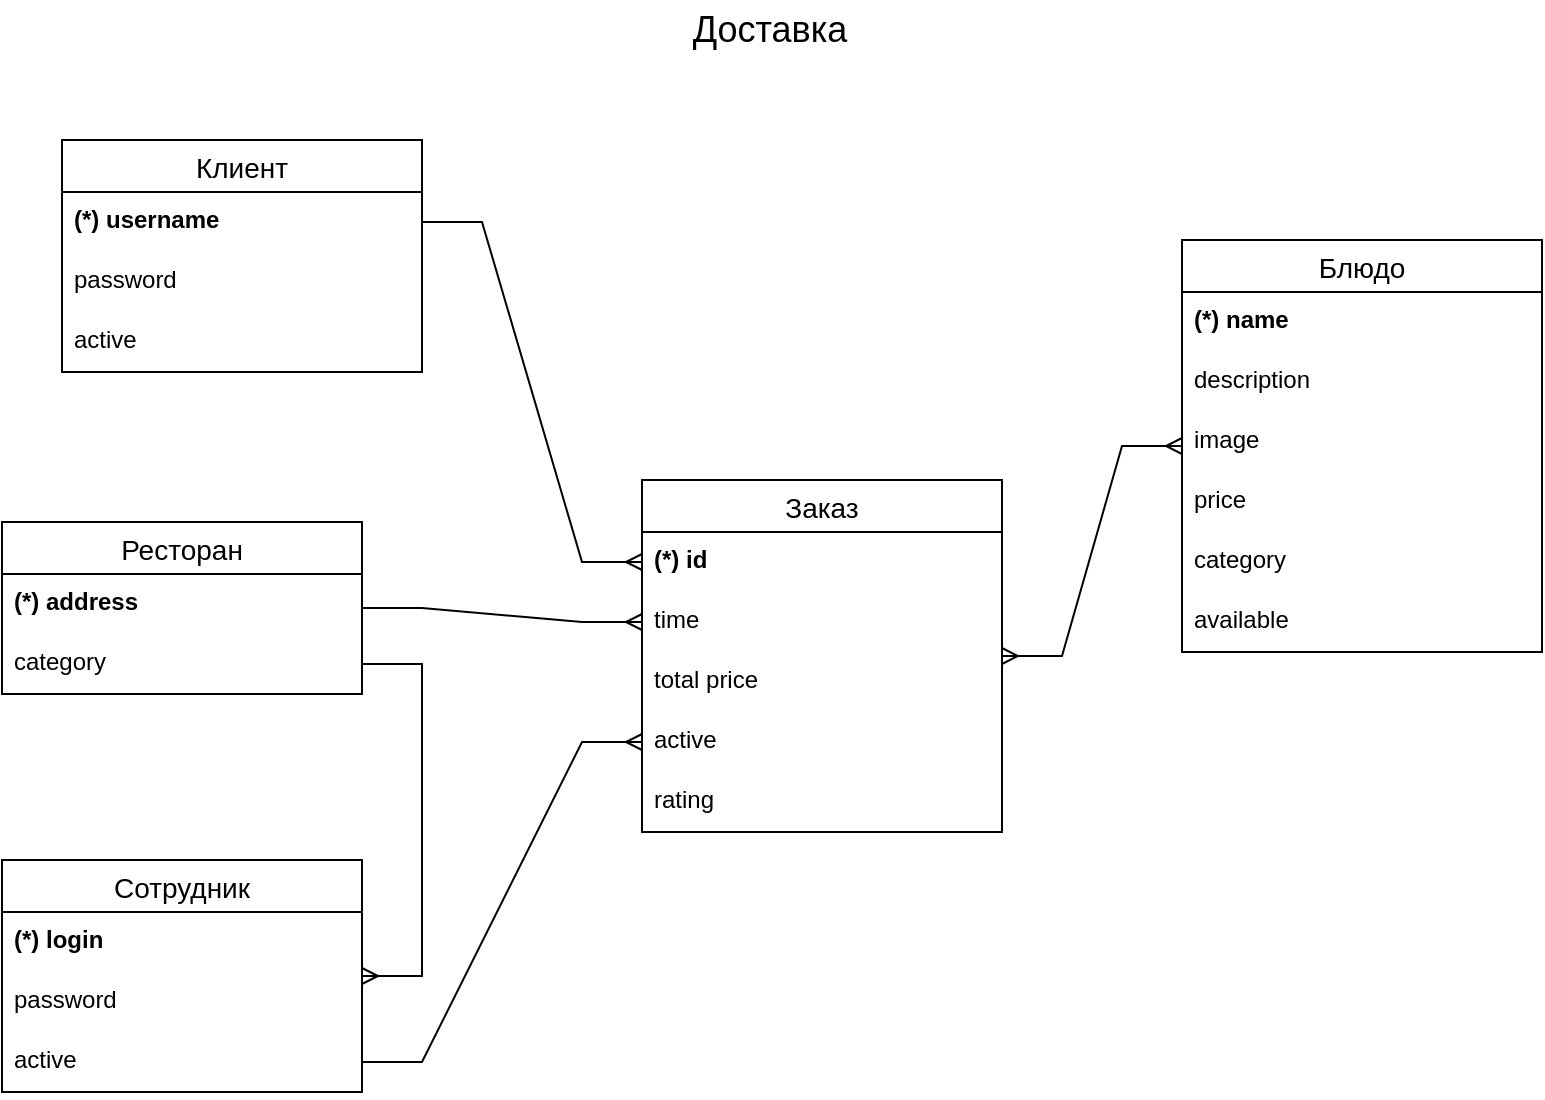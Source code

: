 <mxfile version="24.7.17">
  <diagram name="Страница — 1" id="IXv3pZq_HbT7JsmD72ht">
    <mxGraphModel dx="1666" dy="795" grid="1" gridSize="10" guides="1" tooltips="1" connect="1" arrows="1" fold="1" page="1" pageScale="1" pageWidth="827" pageHeight="1169" math="0" shadow="0">
      <root>
        <mxCell id="0" />
        <mxCell id="1" parent="0" />
        <mxCell id="dqM4ey8_AkjcLDsg96or-1" value="Клиент" style="swimlane;fontStyle=0;childLayout=stackLayout;horizontal=1;startSize=26;horizontalStack=0;resizeParent=1;resizeParentMax=0;resizeLast=0;collapsible=1;marginBottom=0;align=center;fontSize=14;" vertex="1" parent="1">
          <mxGeometry x="60" y="80" width="180" height="116" as="geometry">
            <mxRectangle x="320" y="80" width="90" height="30" as="alternateBounds" />
          </mxGeometry>
        </mxCell>
        <mxCell id="dqM4ey8_AkjcLDsg96or-2" value="&lt;b&gt;(*) username&lt;/b&gt;" style="text;strokeColor=none;fillColor=none;spacingLeft=4;spacingRight=4;overflow=hidden;rotatable=0;points=[[0,0.5],[1,0.5]];portConstraint=eastwest;fontSize=12;whiteSpace=wrap;html=1;fontStyle=0" vertex="1" parent="dqM4ey8_AkjcLDsg96or-1">
          <mxGeometry y="26" width="180" height="30" as="geometry" />
        </mxCell>
        <mxCell id="dqM4ey8_AkjcLDsg96or-3" value="password" style="text;strokeColor=none;fillColor=none;spacingLeft=4;spacingRight=4;overflow=hidden;rotatable=0;points=[[0,0.5],[1,0.5]];portConstraint=eastwest;fontSize=12;whiteSpace=wrap;html=1;" vertex="1" parent="dqM4ey8_AkjcLDsg96or-1">
          <mxGeometry y="56" width="180" height="30" as="geometry" />
        </mxCell>
        <mxCell id="dqM4ey8_AkjcLDsg96or-4" value="active" style="text;strokeColor=none;fillColor=none;spacingLeft=4;spacingRight=4;overflow=hidden;rotatable=0;points=[[0,0.5],[1,0.5]];portConstraint=eastwest;fontSize=12;whiteSpace=wrap;html=1;" vertex="1" parent="dqM4ey8_AkjcLDsg96or-1">
          <mxGeometry y="86" width="180" height="30" as="geometry" />
        </mxCell>
        <mxCell id="dqM4ey8_AkjcLDsg96or-5" value="&lt;span style=&quot;font-size: 18px;&quot;&gt;Доставка&lt;/span&gt;" style="text;html=1;align=center;verticalAlign=middle;whiteSpace=wrap;rounded=0;" vertex="1" parent="1">
          <mxGeometry x="384" y="10" width="60" height="30" as="geometry" />
        </mxCell>
        <mxCell id="dqM4ey8_AkjcLDsg96or-6" value="Блюдо" style="swimlane;fontStyle=0;childLayout=stackLayout;horizontal=1;startSize=26;horizontalStack=0;resizeParent=1;resizeParentMax=0;resizeLast=0;collapsible=1;marginBottom=0;align=center;fontSize=14;" vertex="1" parent="1">
          <mxGeometry x="620" y="130" width="180" height="206" as="geometry">
            <mxRectangle x="320" y="80" width="90" height="30" as="alternateBounds" />
          </mxGeometry>
        </mxCell>
        <mxCell id="dqM4ey8_AkjcLDsg96or-7" value="&lt;b&gt;(*) name&lt;/b&gt;" style="text;strokeColor=none;fillColor=none;spacingLeft=4;spacingRight=4;overflow=hidden;rotatable=0;points=[[0,0.5],[1,0.5]];portConstraint=eastwest;fontSize=12;whiteSpace=wrap;html=1;fontStyle=0" vertex="1" parent="dqM4ey8_AkjcLDsg96or-6">
          <mxGeometry y="26" width="180" height="30" as="geometry" />
        </mxCell>
        <mxCell id="dqM4ey8_AkjcLDsg96or-8" value="description" style="text;strokeColor=none;fillColor=none;spacingLeft=4;spacingRight=4;overflow=hidden;rotatable=0;points=[[0,0.5],[1,0.5]];portConstraint=eastwest;fontSize=12;whiteSpace=wrap;html=1;" vertex="1" parent="dqM4ey8_AkjcLDsg96or-6">
          <mxGeometry y="56" width="180" height="30" as="geometry" />
        </mxCell>
        <mxCell id="dqM4ey8_AkjcLDsg96or-9" value="image" style="text;strokeColor=none;fillColor=none;spacingLeft=4;spacingRight=4;overflow=hidden;rotatable=0;points=[[0,0.5],[1,0.5]];portConstraint=eastwest;fontSize=12;whiteSpace=wrap;html=1;" vertex="1" parent="dqM4ey8_AkjcLDsg96or-6">
          <mxGeometry y="86" width="180" height="30" as="geometry" />
        </mxCell>
        <mxCell id="dqM4ey8_AkjcLDsg96or-10" value="price" style="text;strokeColor=none;fillColor=none;spacingLeft=4;spacingRight=4;overflow=hidden;rotatable=0;points=[[0,0.5],[1,0.5]];portConstraint=eastwest;fontSize=12;whiteSpace=wrap;html=1;" vertex="1" parent="dqM4ey8_AkjcLDsg96or-6">
          <mxGeometry y="116" width="180" height="30" as="geometry" />
        </mxCell>
        <mxCell id="dqM4ey8_AkjcLDsg96or-11" value="category" style="text;strokeColor=none;fillColor=none;spacingLeft=4;spacingRight=4;overflow=hidden;rotatable=0;points=[[0,0.5],[1,0.5]];portConstraint=eastwest;fontSize=12;whiteSpace=wrap;html=1;" vertex="1" parent="dqM4ey8_AkjcLDsg96or-6">
          <mxGeometry y="146" width="180" height="30" as="geometry" />
        </mxCell>
        <mxCell id="dqM4ey8_AkjcLDsg96or-12" value="available" style="text;strokeColor=none;fillColor=none;spacingLeft=4;spacingRight=4;overflow=hidden;rotatable=0;points=[[0,0.5],[1,0.5]];portConstraint=eastwest;fontSize=12;whiteSpace=wrap;html=1;" vertex="1" parent="dqM4ey8_AkjcLDsg96or-6">
          <mxGeometry y="176" width="180" height="30" as="geometry" />
        </mxCell>
        <mxCell id="dqM4ey8_AkjcLDsg96or-13" value="Ресторан" style="swimlane;fontStyle=0;childLayout=stackLayout;horizontal=1;startSize=26;horizontalStack=0;resizeParent=1;resizeParentMax=0;resizeLast=0;collapsible=1;marginBottom=0;align=center;fontSize=14;" vertex="1" parent="1">
          <mxGeometry x="30" y="271" width="180" height="86" as="geometry">
            <mxRectangle x="320" y="80" width="90" height="30" as="alternateBounds" />
          </mxGeometry>
        </mxCell>
        <mxCell id="dqM4ey8_AkjcLDsg96or-14" value="&lt;b&gt;(*) address&lt;/b&gt;" style="text;strokeColor=none;fillColor=none;spacingLeft=4;spacingRight=4;overflow=hidden;rotatable=0;points=[[0,0.5],[1,0.5]];portConstraint=eastwest;fontSize=12;whiteSpace=wrap;html=1;fontStyle=0" vertex="1" parent="dqM4ey8_AkjcLDsg96or-13">
          <mxGeometry y="26" width="180" height="30" as="geometry" />
        </mxCell>
        <mxCell id="dqM4ey8_AkjcLDsg96or-15" value="category" style="text;strokeColor=none;fillColor=none;spacingLeft=4;spacingRight=4;overflow=hidden;rotatable=0;points=[[0,0.5],[1,0.5]];portConstraint=eastwest;fontSize=12;whiteSpace=wrap;html=1;" vertex="1" parent="dqM4ey8_AkjcLDsg96or-13">
          <mxGeometry y="56" width="180" height="30" as="geometry" />
        </mxCell>
        <mxCell id="dqM4ey8_AkjcLDsg96or-16" value="Заказ" style="swimlane;fontStyle=0;childLayout=stackLayout;horizontal=1;startSize=26;horizontalStack=0;resizeParent=1;resizeParentMax=0;resizeLast=0;collapsible=1;marginBottom=0;align=center;fontSize=14;" vertex="1" parent="1">
          <mxGeometry x="350" y="250" width="180" height="176" as="geometry">
            <mxRectangle x="320" y="80" width="90" height="30" as="alternateBounds" />
          </mxGeometry>
        </mxCell>
        <mxCell id="dqM4ey8_AkjcLDsg96or-17" value="(*) id" style="text;strokeColor=none;fillColor=none;spacingLeft=4;spacingRight=4;overflow=hidden;rotatable=0;points=[[0,0.5],[1,0.5]];portConstraint=eastwest;fontSize=12;whiteSpace=wrap;html=1;fontStyle=1" vertex="1" parent="dqM4ey8_AkjcLDsg96or-16">
          <mxGeometry y="26" width="180" height="30" as="geometry" />
        </mxCell>
        <mxCell id="dqM4ey8_AkjcLDsg96or-18" value="time" style="text;strokeColor=none;fillColor=none;spacingLeft=4;spacingRight=4;overflow=hidden;rotatable=0;points=[[0,0.5],[1,0.5]];portConstraint=eastwest;fontSize=12;whiteSpace=wrap;html=1;" vertex="1" parent="dqM4ey8_AkjcLDsg96or-16">
          <mxGeometry y="56" width="180" height="30" as="geometry" />
        </mxCell>
        <mxCell id="dqM4ey8_AkjcLDsg96or-19" value="total price" style="text;strokeColor=none;fillColor=none;spacingLeft=4;spacingRight=4;overflow=hidden;rotatable=0;points=[[0,0.5],[1,0.5]];portConstraint=eastwest;fontSize=12;whiteSpace=wrap;html=1;" vertex="1" parent="dqM4ey8_AkjcLDsg96or-16">
          <mxGeometry y="86" width="180" height="30" as="geometry" />
        </mxCell>
        <mxCell id="dqM4ey8_AkjcLDsg96or-20" value="active" style="text;strokeColor=none;fillColor=none;spacingLeft=4;spacingRight=4;overflow=hidden;rotatable=0;points=[[0,0.5],[1,0.5]];portConstraint=eastwest;fontSize=12;whiteSpace=wrap;html=1;" vertex="1" parent="dqM4ey8_AkjcLDsg96or-16">
          <mxGeometry y="116" width="180" height="30" as="geometry" />
        </mxCell>
        <mxCell id="dqM4ey8_AkjcLDsg96or-21" value="rating" style="text;strokeColor=none;fillColor=none;spacingLeft=4;spacingRight=4;overflow=hidden;rotatable=0;points=[[0,0.5],[1,0.5]];portConstraint=eastwest;fontSize=12;whiteSpace=wrap;html=1;" vertex="1" parent="dqM4ey8_AkjcLDsg96or-16">
          <mxGeometry y="146" width="180" height="30" as="geometry" />
        </mxCell>
        <mxCell id="dqM4ey8_AkjcLDsg96or-22" value="Сотрудник" style="swimlane;fontStyle=0;childLayout=stackLayout;horizontal=1;startSize=26;horizontalStack=0;resizeParent=1;resizeParentMax=0;resizeLast=0;collapsible=1;marginBottom=0;align=center;fontSize=14;" vertex="1" parent="1">
          <mxGeometry x="30" y="440" width="180" height="116" as="geometry">
            <mxRectangle x="320" y="80" width="90" height="30" as="alternateBounds" />
          </mxGeometry>
        </mxCell>
        <mxCell id="dqM4ey8_AkjcLDsg96or-23" value="&lt;b&gt;(*) login&lt;/b&gt;" style="text;strokeColor=none;fillColor=none;spacingLeft=4;spacingRight=4;overflow=hidden;rotatable=0;points=[[0,0.5],[1,0.5]];portConstraint=eastwest;fontSize=12;whiteSpace=wrap;html=1;fontStyle=0" vertex="1" parent="dqM4ey8_AkjcLDsg96or-22">
          <mxGeometry y="26" width="180" height="30" as="geometry" />
        </mxCell>
        <mxCell id="dqM4ey8_AkjcLDsg96or-24" value="password" style="text;strokeColor=none;fillColor=none;spacingLeft=4;spacingRight=4;overflow=hidden;rotatable=0;points=[[0,0.5],[1,0.5]];portConstraint=eastwest;fontSize=12;whiteSpace=wrap;html=1;" vertex="1" parent="dqM4ey8_AkjcLDsg96or-22">
          <mxGeometry y="56" width="180" height="30" as="geometry" />
        </mxCell>
        <mxCell id="dqM4ey8_AkjcLDsg96or-25" value="active" style="text;strokeColor=none;fillColor=none;spacingLeft=4;spacingRight=4;overflow=hidden;rotatable=0;points=[[0,0.5],[1,0.5]];portConstraint=eastwest;fontSize=12;whiteSpace=wrap;html=1;" vertex="1" parent="dqM4ey8_AkjcLDsg96or-22">
          <mxGeometry y="86" width="180" height="30" as="geometry" />
        </mxCell>
        <mxCell id="dqM4ey8_AkjcLDsg96or-26" value="" style="edgeStyle=entityRelationEdgeStyle;fontSize=12;html=1;endArrow=ERmany;rounded=0;entryX=0;entryY=0.5;entryDx=0;entryDy=0;" edge="1" parent="1" source="dqM4ey8_AkjcLDsg96or-2" target="dqM4ey8_AkjcLDsg96or-17">
          <mxGeometry width="100" height="100" relative="1" as="geometry">
            <mxPoint x="660" y="240" as="sourcePoint" />
            <mxPoint x="380" y="380" as="targetPoint" />
            <Array as="points">
              <mxPoint x="750" y="140" />
            </Array>
          </mxGeometry>
        </mxCell>
        <mxCell id="dqM4ey8_AkjcLDsg96or-27" value="" style="edgeStyle=entityRelationEdgeStyle;fontSize=12;html=1;endArrow=ERmany;rounded=0;exitX=1;exitY=0.5;exitDx=0;exitDy=0;" edge="1" parent="1" source="dqM4ey8_AkjcLDsg96or-15" target="dqM4ey8_AkjcLDsg96or-22">
          <mxGeometry width="100" height="100" relative="1" as="geometry">
            <mxPoint x="269" y="400" as="sourcePoint" />
            <mxPoint x="414" y="487" as="targetPoint" />
            <Array as="points">
              <mxPoint x="779" y="419" />
            </Array>
          </mxGeometry>
        </mxCell>
        <mxCell id="dqM4ey8_AkjcLDsg96or-28" value="" style="edgeStyle=entityRelationEdgeStyle;fontSize=12;html=1;endArrow=ERmany;rounded=0;entryX=0;entryY=0.5;entryDx=0;entryDy=0;" edge="1" parent="1" source="dqM4ey8_AkjcLDsg96or-13" target="dqM4ey8_AkjcLDsg96or-18">
          <mxGeometry width="100" height="100" relative="1" as="geometry">
            <mxPoint x="250" y="131" as="sourcePoint" />
            <mxPoint x="350" y="178" as="targetPoint" />
            <Array as="points">
              <mxPoint x="760" y="150" />
            </Array>
          </mxGeometry>
        </mxCell>
        <mxCell id="dqM4ey8_AkjcLDsg96or-29" value="" style="edgeStyle=entityRelationEdgeStyle;fontSize=12;html=1;endArrow=ERmany;rounded=0;entryX=0;entryY=0.5;entryDx=0;entryDy=0;" edge="1" parent="1" source="dqM4ey8_AkjcLDsg96or-25" target="dqM4ey8_AkjcLDsg96or-20">
          <mxGeometry width="100" height="100" relative="1" as="geometry">
            <mxPoint x="320" y="624" as="sourcePoint" />
            <mxPoint x="460" y="440" as="targetPoint" />
            <Array as="points">
              <mxPoint x="1219" y="740" />
            </Array>
          </mxGeometry>
        </mxCell>
        <mxCell id="dqM4ey8_AkjcLDsg96or-30" value="" style="edgeStyle=entityRelationEdgeStyle;fontSize=12;html=1;endArrow=ERmany;startArrow=ERmany;rounded=0;" edge="1" parent="1" source="dqM4ey8_AkjcLDsg96or-16" target="dqM4ey8_AkjcLDsg96or-6">
          <mxGeometry width="100" height="100" relative="1" as="geometry">
            <mxPoint x="530" y="336" as="sourcePoint" />
            <mxPoint x="630" y="236" as="targetPoint" />
          </mxGeometry>
        </mxCell>
      </root>
    </mxGraphModel>
  </diagram>
</mxfile>
